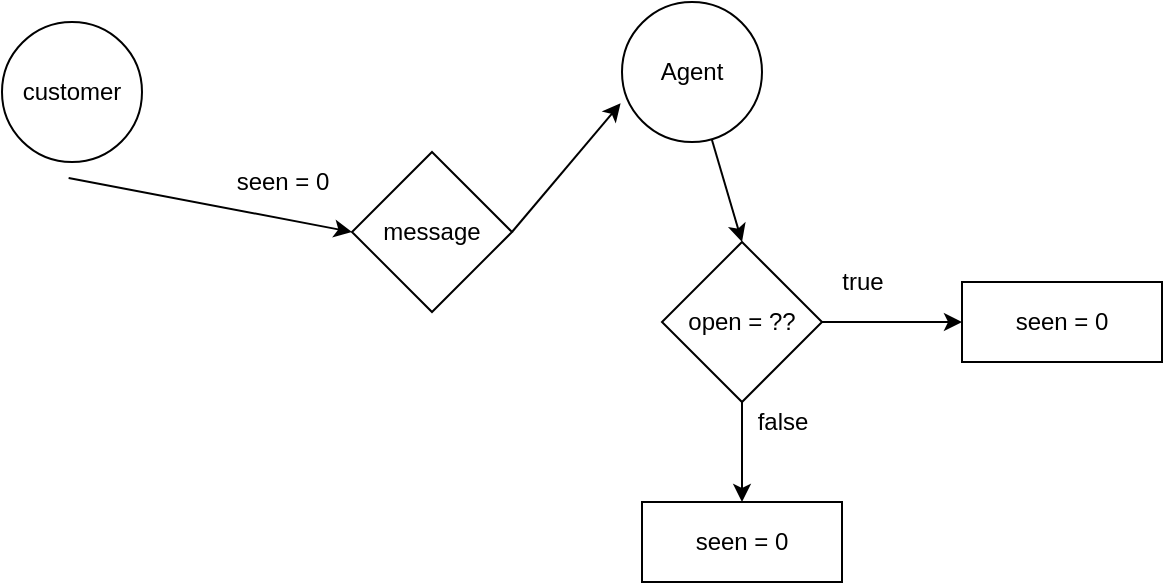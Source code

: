 <mxfile>
    <diagram id="3_WLhvjZ_USVrGyG7l6B" name="Page-1">
        <mxGraphModel dx="647" dy="254" grid="1" gridSize="10" guides="1" tooltips="1" connect="1" arrows="1" fold="1" page="1" pageScale="1" pageWidth="850" pageHeight="1100" math="0" shadow="0">
            <root>
                <mxCell id="0"/>
                <mxCell id="1" parent="0"/>
                <mxCell id="2" value="customer&lt;br&gt;" style="ellipse;whiteSpace=wrap;html=1;aspect=fixed;" vertex="1" parent="1">
                    <mxGeometry x="170" y="20" width="70" height="70" as="geometry"/>
                </mxCell>
                <mxCell id="12" style="edgeStyle=none;html=1;entryX=0.5;entryY=0;entryDx=0;entryDy=0;" edge="1" parent="1" source="3" target="11">
                    <mxGeometry relative="1" as="geometry"/>
                </mxCell>
                <mxCell id="3" value="Agent&lt;br&gt;" style="ellipse;whiteSpace=wrap;html=1;aspect=fixed;" vertex="1" parent="1">
                    <mxGeometry x="480" y="10" width="70" height="70" as="geometry"/>
                </mxCell>
                <mxCell id="5" value="message" style="rhombus;whiteSpace=wrap;html=1;" vertex="1" parent="1">
                    <mxGeometry x="345" y="85" width="80" height="80" as="geometry"/>
                </mxCell>
                <mxCell id="7" value="" style="endArrow=classic;html=1;exitX=0.476;exitY=1.114;exitDx=0;exitDy=0;exitPerimeter=0;entryX=0;entryY=0.5;entryDx=0;entryDy=0;" edge="1" parent="1" source="2" target="5">
                    <mxGeometry width="50" height="50" relative="1" as="geometry">
                        <mxPoint x="410" y="130" as="sourcePoint"/>
                        <mxPoint x="460" y="80" as="targetPoint"/>
                    </mxGeometry>
                </mxCell>
                <mxCell id="8" value="seen = 0" style="text;html=1;align=center;verticalAlign=middle;resizable=0;points=[];autosize=1;strokeColor=none;fillColor=none;" vertex="1" parent="1">
                    <mxGeometry x="275" y="85" width="70" height="30" as="geometry"/>
                </mxCell>
                <mxCell id="9" value="" style="endArrow=classic;html=1;exitX=1;exitY=0.5;exitDx=0;exitDy=0;entryX=-0.01;entryY=0.724;entryDx=0;entryDy=0;entryPerimeter=0;" edge="1" parent="1" source="5" target="3">
                    <mxGeometry width="50" height="50" relative="1" as="geometry">
                        <mxPoint x="410" y="130" as="sourcePoint"/>
                        <mxPoint x="460.089" y="122.661" as="targetPoint"/>
                    </mxGeometry>
                </mxCell>
                <mxCell id="15" style="edgeStyle=none;html=1;" edge="1" parent="1" source="11">
                    <mxGeometry relative="1" as="geometry">
                        <mxPoint x="540" y="260" as="targetPoint"/>
                    </mxGeometry>
                </mxCell>
                <mxCell id="11" value="open = ??" style="rhombus;whiteSpace=wrap;html=1;" vertex="1" parent="1">
                    <mxGeometry x="500" y="130" width="80" height="80" as="geometry"/>
                </mxCell>
                <mxCell id="17" value="" style="endArrow=classic;html=1;exitX=1;exitY=0.5;exitDx=0;exitDy=0;" edge="1" parent="1" source="11">
                    <mxGeometry width="50" height="50" relative="1" as="geometry">
                        <mxPoint x="580" y="260" as="sourcePoint"/>
                        <mxPoint x="650" y="170" as="targetPoint"/>
                    </mxGeometry>
                </mxCell>
                <mxCell id="18" value="seen = 0" style="rounded=0;whiteSpace=wrap;html=1;" vertex="1" parent="1">
                    <mxGeometry x="490" y="260" width="100" height="40" as="geometry"/>
                </mxCell>
                <mxCell id="19" value="false" style="text;html=1;align=center;verticalAlign=middle;resizable=0;points=[];autosize=1;strokeColor=none;fillColor=none;" vertex="1" parent="1">
                    <mxGeometry x="535" y="205" width="50" height="30" as="geometry"/>
                </mxCell>
                <mxCell id="20" value="seen = 0" style="rounded=0;whiteSpace=wrap;html=1;" vertex="1" parent="1">
                    <mxGeometry x="650" y="150" width="100" height="40" as="geometry"/>
                </mxCell>
                <mxCell id="21" value="true" style="text;html=1;align=center;verticalAlign=middle;resizable=0;points=[];autosize=1;strokeColor=none;fillColor=none;" vertex="1" parent="1">
                    <mxGeometry x="580" y="135" width="40" height="30" as="geometry"/>
                </mxCell>
            </root>
        </mxGraphModel>
    </diagram>
</mxfile>